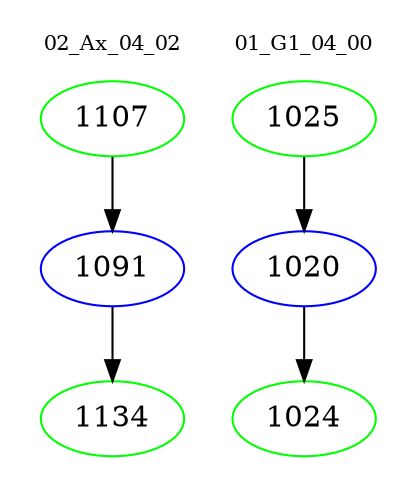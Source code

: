 digraph{
subgraph cluster_0 {
color = white
label = "02_Ax_04_02";
fontsize=10;
T0_1107 [label="1107", color="green"]
T0_1107 -> T0_1091 [color="black"]
T0_1091 [label="1091", color="blue"]
T0_1091 -> T0_1134 [color="black"]
T0_1134 [label="1134", color="green"]
}
subgraph cluster_1 {
color = white
label = "01_G1_04_00";
fontsize=10;
T1_1025 [label="1025", color="green"]
T1_1025 -> T1_1020 [color="black"]
T1_1020 [label="1020", color="blue"]
T1_1020 -> T1_1024 [color="black"]
T1_1024 [label="1024", color="green"]
}
}
